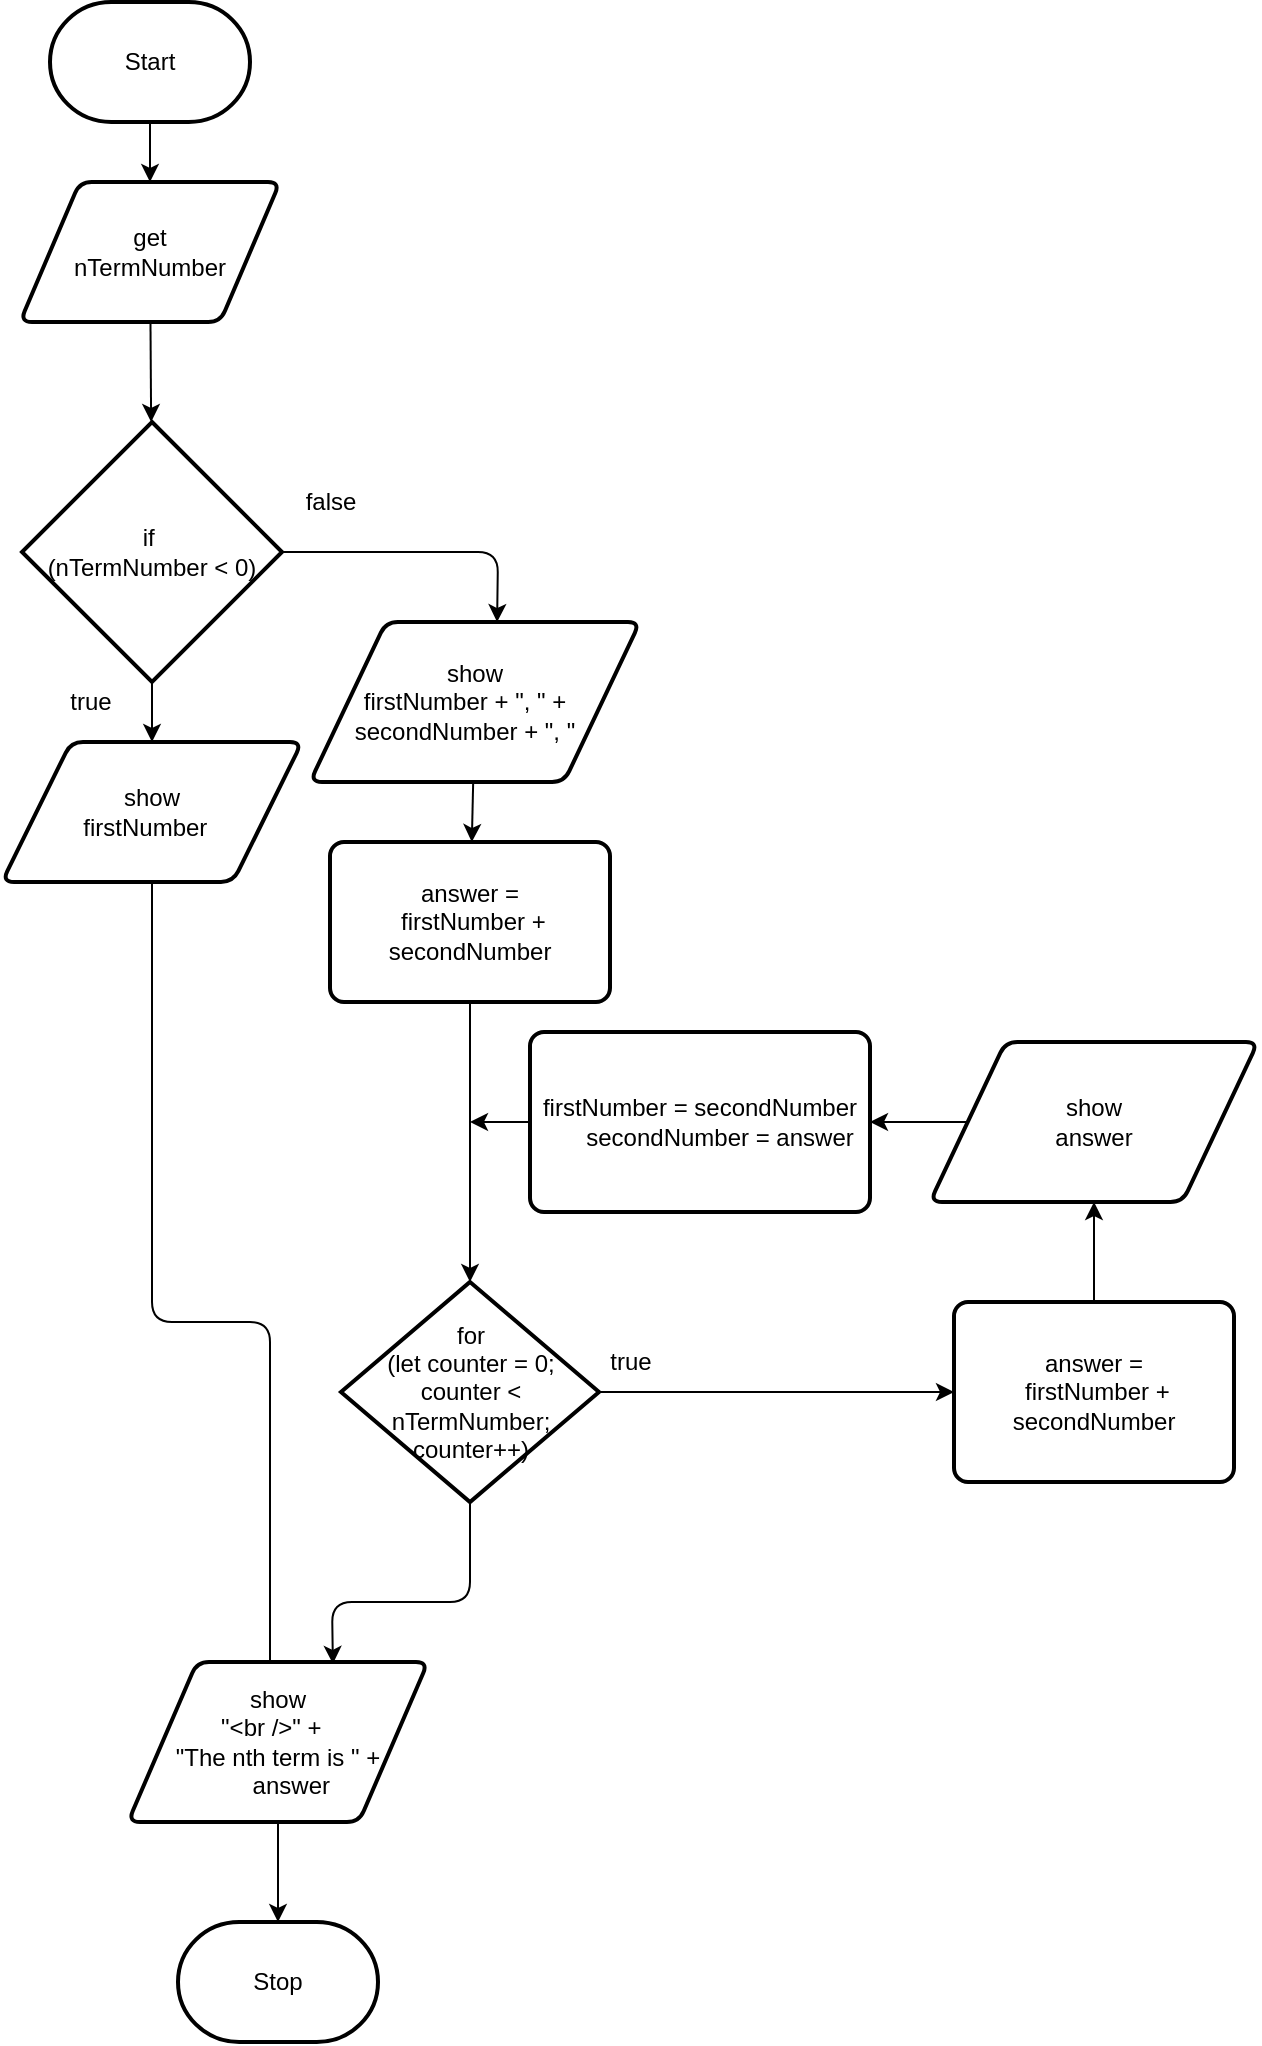 <mxfile>
    <diagram id="HIP3nbAZw_EuaXWnEj3U" name="Page-1">
        <mxGraphModel dx="1072" dy="346" grid="1" gridSize="10" guides="1" tooltips="1" connect="1" arrows="1" fold="1" page="1" pageScale="1" pageWidth="850" pageHeight="1100" math="0" shadow="0">
            <root>
                <mxCell id="0"/>
                <mxCell id="1" parent="0"/>
                <mxCell id="5" style="edgeStyle=none;html=1;" parent="1" source="2" target="4" edge="1">
                    <mxGeometry relative="1" as="geometry"/>
                </mxCell>
                <mxCell id="2" value="Start" style="strokeWidth=2;html=1;shape=mxgraph.flowchart.terminator;whiteSpace=wrap;" parent="1" vertex="1">
                    <mxGeometry x="230" y="310" width="100" height="60" as="geometry"/>
                </mxCell>
                <mxCell id="3" value="Stop" style="strokeWidth=2;html=1;shape=mxgraph.flowchart.terminator;whiteSpace=wrap;" parent="1" vertex="1">
                    <mxGeometry x="294" y="1270" width="100" height="60" as="geometry"/>
                </mxCell>
                <mxCell id="7" style="edgeStyle=none;html=1;" parent="1" source="4" target="6" edge="1">
                    <mxGeometry relative="1" as="geometry"/>
                </mxCell>
                <mxCell id="4" value="get&lt;br&gt;nTermNumber" style="shape=parallelogram;html=1;strokeWidth=2;perimeter=parallelogramPerimeter;whiteSpace=wrap;rounded=1;arcSize=12;size=0.23;" parent="1" vertex="1">
                    <mxGeometry x="215" y="400" width="130" height="70" as="geometry"/>
                </mxCell>
                <mxCell id="9" style="edgeStyle=none;html=1;" edge="1" parent="1" source="6" target="8">
                    <mxGeometry relative="1" as="geometry"/>
                </mxCell>
                <mxCell id="12" style="edgeStyle=none;html=1;entryX=0.567;entryY=0;entryDx=0;entryDy=0;entryPerimeter=0;" edge="1" parent="1" source="6" target="10">
                    <mxGeometry relative="1" as="geometry">
                        <Array as="points">
                            <mxPoint x="454" y="585"/>
                        </Array>
                    </mxGeometry>
                </mxCell>
                <mxCell id="6" value="if&amp;nbsp;&lt;br&gt;(nTermNumber &amp;lt; 0)" style="strokeWidth=2;html=1;shape=mxgraph.flowchart.decision;whiteSpace=wrap;" parent="1" vertex="1">
                    <mxGeometry x="216" y="520" width="130" height="130" as="geometry"/>
                </mxCell>
                <mxCell id="31" style="edgeStyle=none;html=1;" edge="1" parent="1" source="8">
                    <mxGeometry relative="1" as="geometry">
                        <mxPoint x="340" y="1150" as="targetPoint"/>
                        <Array as="points">
                            <mxPoint x="281" y="970"/>
                            <mxPoint x="340" y="970"/>
                        </Array>
                    </mxGeometry>
                </mxCell>
                <mxCell id="8" value="show&lt;br&gt;firstNumber&amp;nbsp;&amp;nbsp;" style="shape=parallelogram;html=1;strokeWidth=2;perimeter=parallelogramPerimeter;whiteSpace=wrap;rounded=1;arcSize=12;size=0.23;" parent="1" vertex="1">
                    <mxGeometry x="206" y="680" width="150" height="70" as="geometry"/>
                </mxCell>
                <mxCell id="13" style="edgeStyle=none;html=1;" edge="1" parent="1" source="10" target="11">
                    <mxGeometry relative="1" as="geometry"/>
                </mxCell>
                <mxCell id="10" value="show&lt;br&gt;firstNumber + &quot;, &quot; +&amp;nbsp; &amp;nbsp; &amp;nbsp;secondNumber + &quot;, &quot;&amp;nbsp; &amp;nbsp;&amp;nbsp;" style="shape=parallelogram;html=1;strokeWidth=2;perimeter=parallelogramPerimeter;whiteSpace=wrap;rounded=1;arcSize=12;size=0.23;" vertex="1" parent="1">
                    <mxGeometry x="360" y="620" width="165" height="80" as="geometry"/>
                </mxCell>
                <mxCell id="17" style="edgeStyle=none;html=1;" edge="1" parent="1" source="11" target="14">
                    <mxGeometry relative="1" as="geometry"/>
                </mxCell>
                <mxCell id="11" value="answer&amp;nbsp;=&lt;br&gt;&amp;nbsp;firstNumber + secondNumber" style="rounded=1;whiteSpace=wrap;html=1;absoluteArcSize=1;arcSize=14;strokeWidth=2;" vertex="1" parent="1">
                    <mxGeometry x="370" y="730" width="140" height="80" as="geometry"/>
                </mxCell>
                <mxCell id="24" style="edgeStyle=none;html=1;" edge="1" parent="1" source="14" target="16">
                    <mxGeometry relative="1" as="geometry"/>
                </mxCell>
                <mxCell id="32" style="edgeStyle=none;html=1;entryX=0.683;entryY=0.011;entryDx=0;entryDy=0;entryPerimeter=0;" edge="1" parent="1" source="14" target="30">
                    <mxGeometry relative="1" as="geometry">
                        <Array as="points">
                            <mxPoint x="440" y="1110"/>
                            <mxPoint x="371" y="1110"/>
                        </Array>
                    </mxGeometry>
                </mxCell>
                <mxCell id="14" value="for&lt;br&gt;(let counter = 0; counter &amp;lt; nTermNumber; counter++)" style="strokeWidth=2;html=1;shape=mxgraph.flowchart.decision;whiteSpace=wrap;" vertex="1" parent="1">
                    <mxGeometry x="375.5" y="950" width="129" height="110" as="geometry"/>
                </mxCell>
                <mxCell id="21" style="edgeStyle=none;html=1;" edge="1" parent="1" source="16" target="19">
                    <mxGeometry relative="1" as="geometry"/>
                </mxCell>
                <mxCell id="16" value="answer&amp;nbsp;=&lt;br&gt;&amp;nbsp;firstNumber + secondNumber" style="rounded=1;whiteSpace=wrap;html=1;absoluteArcSize=1;arcSize=14;strokeWidth=2;" vertex="1" parent="1">
                    <mxGeometry x="682" y="960" width="140" height="90" as="geometry"/>
                </mxCell>
                <mxCell id="22" style="edgeStyle=none;html=1;" edge="1" parent="1" source="19" target="20">
                    <mxGeometry relative="1" as="geometry"/>
                </mxCell>
                <mxCell id="19" value="show&lt;br&gt;answer" style="shape=parallelogram;html=1;strokeWidth=2;perimeter=parallelogramPerimeter;whiteSpace=wrap;rounded=1;arcSize=12;size=0.23;" vertex="1" parent="1">
                    <mxGeometry x="670" y="830" width="164" height="80" as="geometry"/>
                </mxCell>
                <mxCell id="25" style="edgeStyle=none;html=1;" edge="1" parent="1" source="20">
                    <mxGeometry relative="1" as="geometry">
                        <mxPoint x="440" y="870" as="targetPoint"/>
                    </mxGeometry>
                </mxCell>
                <mxCell id="20" value="&lt;div&gt;firstNumber = secondNumber&lt;/div&gt;&lt;div&gt;&amp;nbsp; &amp;nbsp; &amp;nbsp; secondNumber = answer&lt;/div&gt;" style="rounded=1;whiteSpace=wrap;html=1;absoluteArcSize=1;arcSize=14;strokeWidth=2;" vertex="1" parent="1">
                    <mxGeometry x="470" y="825" width="170" height="90" as="geometry"/>
                </mxCell>
                <mxCell id="26" value="true" style="text;html=1;align=center;verticalAlign=middle;resizable=0;points=[];autosize=1;strokeColor=none;fillColor=none;" vertex="1" parent="1">
                    <mxGeometry x="500" y="975" width="40" height="30" as="geometry"/>
                </mxCell>
                <mxCell id="28" value="false" style="text;html=1;align=center;verticalAlign=middle;resizable=0;points=[];autosize=1;strokeColor=none;fillColor=none;" vertex="1" parent="1">
                    <mxGeometry x="345" y="545" width="50" height="30" as="geometry"/>
                </mxCell>
                <mxCell id="29" value="true" style="text;html=1;align=center;verticalAlign=middle;resizable=0;points=[];autosize=1;strokeColor=none;fillColor=none;" vertex="1" parent="1">
                    <mxGeometry x="230" y="645" width="40" height="30" as="geometry"/>
                </mxCell>
                <mxCell id="33" style="edgeStyle=none;html=1;entryX=0.5;entryY=0;entryDx=0;entryDy=0;entryPerimeter=0;" edge="1" parent="1" source="30" target="3">
                    <mxGeometry relative="1" as="geometry"/>
                </mxCell>
                <mxCell id="30" value="show&lt;br&gt;&lt;div&gt;&quot;&amp;lt;br /&amp;gt;&quot; +&amp;nbsp;&amp;nbsp;&lt;/div&gt;&lt;div&gt;&lt;span style=&quot;background-color: initial;&quot;&gt;&quot;The nth term is &quot; +&lt;/span&gt;&lt;/div&gt;&lt;div&gt;&amp;nbsp; &amp;nbsp; answer&lt;/div&gt;" style="shape=parallelogram;html=1;strokeWidth=2;perimeter=parallelogramPerimeter;whiteSpace=wrap;rounded=1;arcSize=12;size=0.23;" vertex="1" parent="1">
                    <mxGeometry x="269" y="1140" width="150" height="80" as="geometry"/>
                </mxCell>
            </root>
        </mxGraphModel>
    </diagram>
</mxfile>